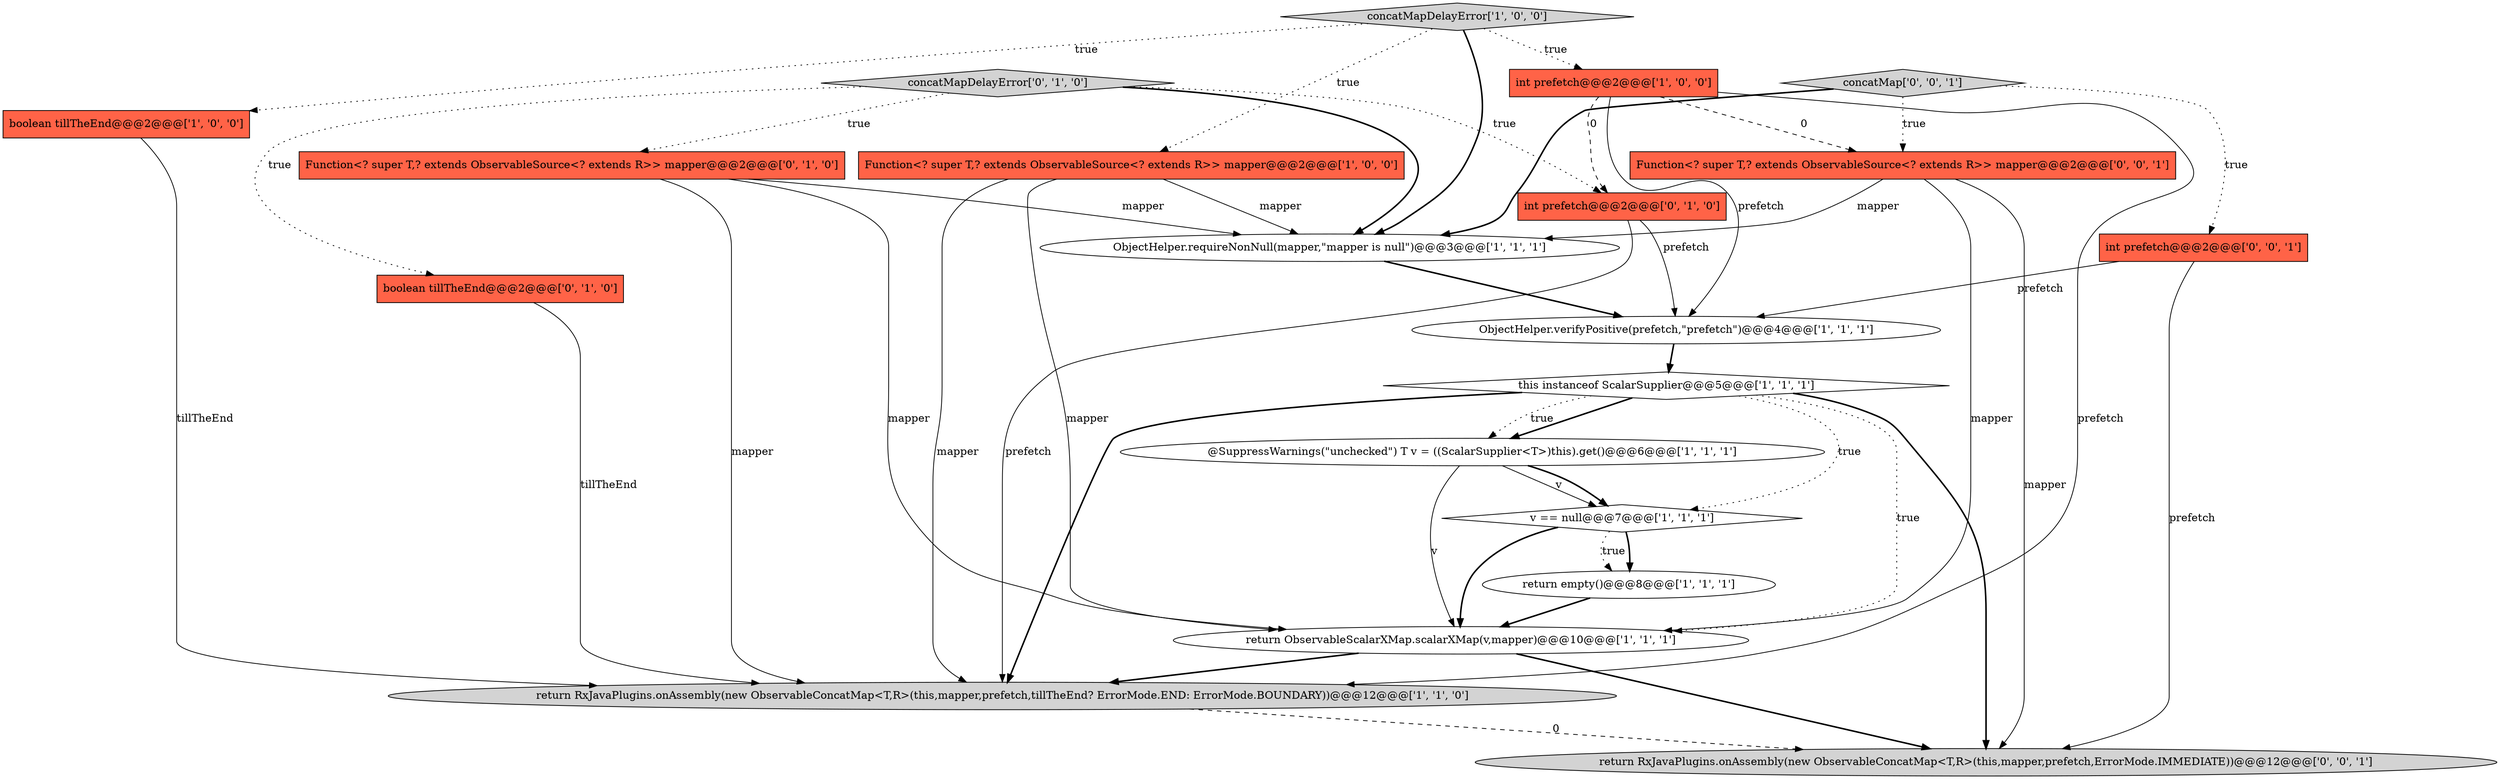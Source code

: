 digraph {
1 [style = filled, label = "return RxJavaPlugins.onAssembly(new ObservableConcatMap<T,R>(this,mapper,prefetch,tillTheEnd? ErrorMode.END: ErrorMode.BOUNDARY))@@@12@@@['1', '1', '0']", fillcolor = lightgray, shape = ellipse image = "AAA0AAABBB1BBB"];
3 [style = filled, label = "boolean tillTheEnd@@@2@@@['1', '0', '0']", fillcolor = tomato, shape = box image = "AAA0AAABBB1BBB"];
18 [style = filled, label = "Function<? super T,? extends ObservableSource<? extends R>> mapper@@@2@@@['0', '0', '1']", fillcolor = tomato, shape = box image = "AAA0AAABBB3BBB"];
2 [style = filled, label = "this instanceof ScalarSupplier@@@5@@@['1', '1', '1']", fillcolor = white, shape = diamond image = "AAA0AAABBB1BBB"];
6 [style = filled, label = "int prefetch@@@2@@@['1', '0', '0']", fillcolor = tomato, shape = box image = "AAA1AAABBB1BBB"];
19 [style = filled, label = "concatMap['0', '0', '1']", fillcolor = lightgray, shape = diamond image = "AAA0AAABBB3BBB"];
0 [style = filled, label = "Function<? super T,? extends ObservableSource<? extends R>> mapper@@@2@@@['1', '0', '0']", fillcolor = tomato, shape = box image = "AAA0AAABBB1BBB"];
4 [style = filled, label = "return empty()@@@8@@@['1', '1', '1']", fillcolor = white, shape = ellipse image = "AAA0AAABBB1BBB"];
9 [style = filled, label = "v == null@@@7@@@['1', '1', '1']", fillcolor = white, shape = diamond image = "AAA0AAABBB1BBB"];
15 [style = filled, label = "int prefetch@@@2@@@['0', '1', '0']", fillcolor = tomato, shape = box image = "AAA1AAABBB2BBB"];
8 [style = filled, label = "return ObservableScalarXMap.scalarXMap(v,mapper)@@@10@@@['1', '1', '1']", fillcolor = white, shape = ellipse image = "AAA0AAABBB1BBB"];
12 [style = filled, label = "Function<? super T,? extends ObservableSource<? extends R>> mapper@@@2@@@['0', '1', '0']", fillcolor = tomato, shape = box image = "AAA0AAABBB2BBB"];
14 [style = filled, label = "concatMapDelayError['0', '1', '0']", fillcolor = lightgray, shape = diamond image = "AAA0AAABBB2BBB"];
16 [style = filled, label = "int prefetch@@@2@@@['0', '0', '1']", fillcolor = tomato, shape = box image = "AAA0AAABBB3BBB"];
10 [style = filled, label = "@SuppressWarnings(\"unchecked\") T v = ((ScalarSupplier<T>)this).get()@@@6@@@['1', '1', '1']", fillcolor = white, shape = ellipse image = "AAA0AAABBB1BBB"];
13 [style = filled, label = "boolean tillTheEnd@@@2@@@['0', '1', '0']", fillcolor = tomato, shape = box image = "AAA0AAABBB2BBB"];
5 [style = filled, label = "concatMapDelayError['1', '0', '0']", fillcolor = lightgray, shape = diamond image = "AAA0AAABBB1BBB"];
11 [style = filled, label = "ObjectHelper.requireNonNull(mapper,\"mapper is null\")@@@3@@@['1', '1', '1']", fillcolor = white, shape = ellipse image = "AAA0AAABBB1BBB"];
7 [style = filled, label = "ObjectHelper.verifyPositive(prefetch,\"prefetch\")@@@4@@@['1', '1', '1']", fillcolor = white, shape = ellipse image = "AAA0AAABBB1BBB"];
17 [style = filled, label = "return RxJavaPlugins.onAssembly(new ObservableConcatMap<T,R>(this,mapper,prefetch,ErrorMode.IMMEDIATE))@@@12@@@['0', '0', '1']", fillcolor = lightgray, shape = ellipse image = "AAA0AAABBB3BBB"];
2->17 [style = bold, label=""];
15->7 [style = solid, label="prefetch"];
12->1 [style = solid, label="mapper"];
13->1 [style = solid, label="tillTheEnd"];
18->11 [style = solid, label="mapper"];
10->9 [style = solid, label="v"];
14->12 [style = dotted, label="true"];
0->8 [style = solid, label="mapper"];
6->7 [style = solid, label="prefetch"];
2->1 [style = bold, label=""];
9->4 [style = bold, label=""];
19->18 [style = dotted, label="true"];
18->17 [style = solid, label="mapper"];
5->6 [style = dotted, label="true"];
12->8 [style = solid, label="mapper"];
19->11 [style = bold, label=""];
16->7 [style = solid, label="prefetch"];
5->0 [style = dotted, label="true"];
5->3 [style = dotted, label="true"];
2->10 [style = bold, label=""];
9->8 [style = bold, label=""];
15->1 [style = solid, label="prefetch"];
14->13 [style = dotted, label="true"];
6->18 [style = dashed, label="0"];
8->17 [style = bold, label=""];
8->1 [style = bold, label=""];
16->17 [style = solid, label="prefetch"];
14->15 [style = dotted, label="true"];
1->17 [style = dashed, label="0"];
0->1 [style = solid, label="mapper"];
2->9 [style = dotted, label="true"];
18->8 [style = solid, label="mapper"];
10->8 [style = solid, label="v"];
6->15 [style = dashed, label="0"];
7->2 [style = bold, label=""];
19->16 [style = dotted, label="true"];
9->4 [style = dotted, label="true"];
4->8 [style = bold, label=""];
3->1 [style = solid, label="tillTheEnd"];
12->11 [style = solid, label="mapper"];
10->9 [style = bold, label=""];
5->11 [style = bold, label=""];
14->11 [style = bold, label=""];
0->11 [style = solid, label="mapper"];
11->7 [style = bold, label=""];
2->8 [style = dotted, label="true"];
6->1 [style = solid, label="prefetch"];
2->10 [style = dotted, label="true"];
}
